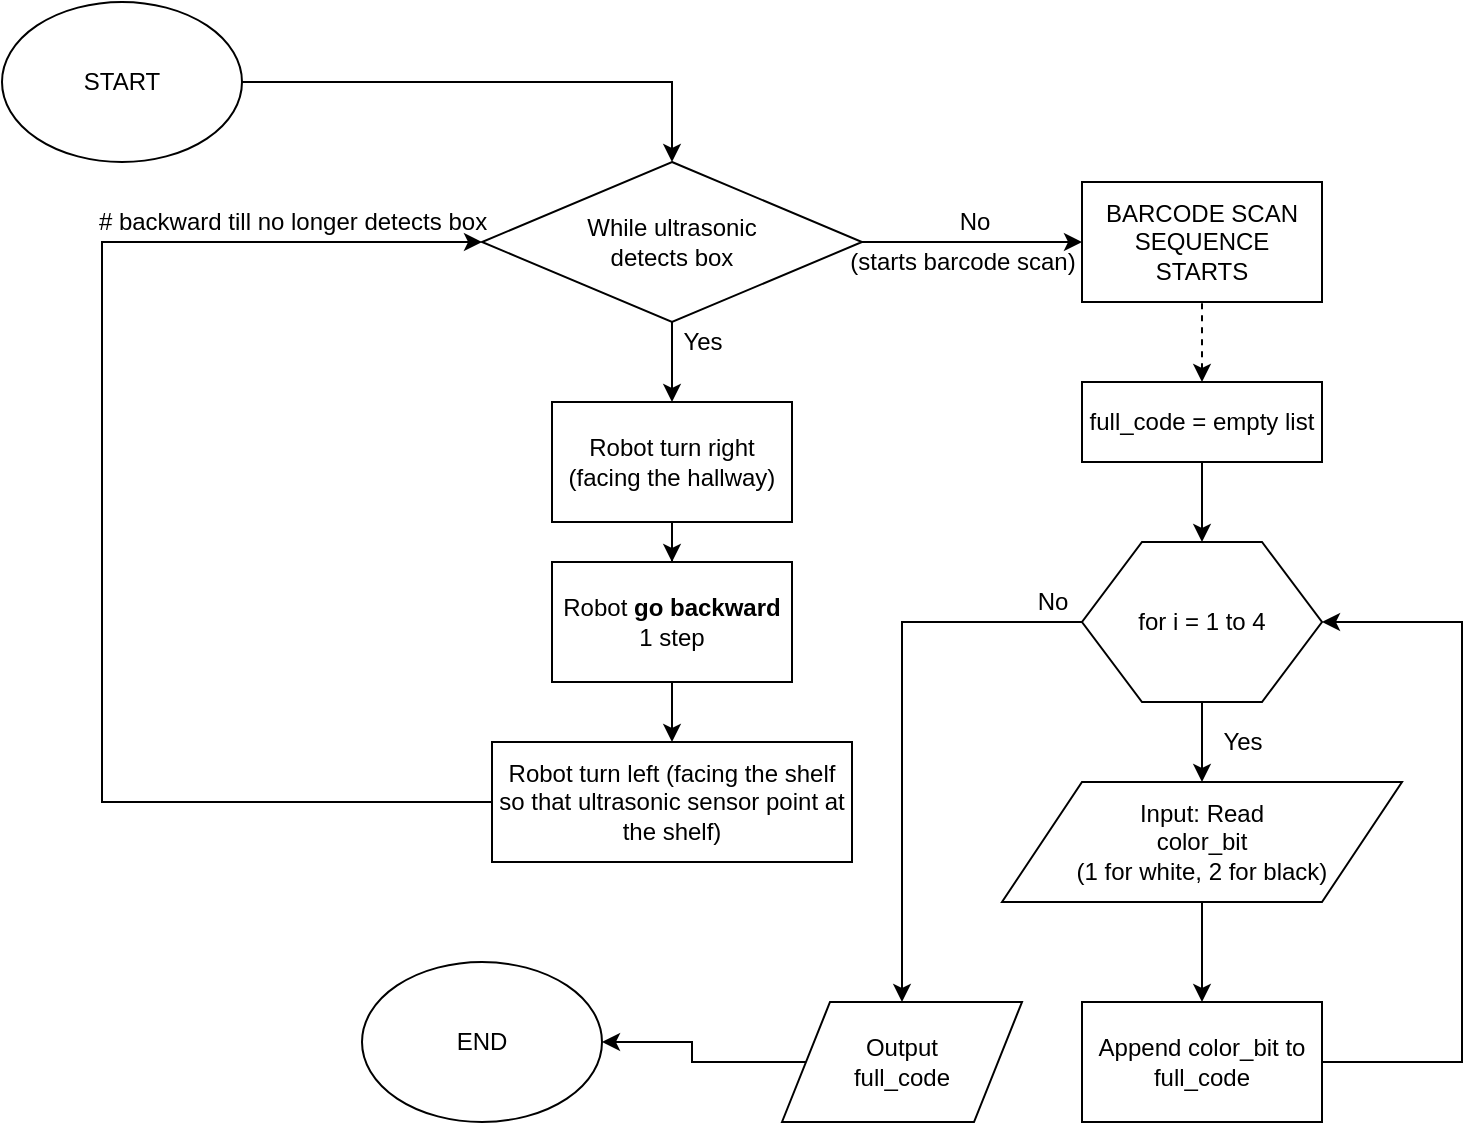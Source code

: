 <mxfile version="13.0.1" type="device"><diagram id="fosZo5NhgZ_G-QD69mSq" name="Page-1"><mxGraphModel dx="788" dy="1530" grid="1" gridSize="10" guides="1" tooltips="1" connect="1" arrows="1" fold="1" page="1" pageScale="1" pageWidth="850" pageHeight="1100" math="0" shadow="0"><root><mxCell id="0"/><mxCell id="1" parent="0"/><mxCell id="wLsk1JEwgN2uIFq_B2Rt-12" value="" style="edgeStyle=orthogonalEdgeStyle;rounded=0;orthogonalLoop=1;jettySize=auto;html=1;entryX=0.5;entryY=0;entryDx=0;entryDy=0;" edge="1" parent="1" source="wLsk1JEwgN2uIFq_B2Rt-1" target="wLsk1JEwgN2uIFq_B2Rt-2"><mxGeometry relative="1" as="geometry"><mxPoint x="280" y="10" as="targetPoint"/></mxGeometry></mxCell><mxCell id="wLsk1JEwgN2uIFq_B2Rt-1" value="START" style="ellipse;whiteSpace=wrap;html=1;" vertex="1" parent="1"><mxGeometry x="60" y="-40" width="120" height="80" as="geometry"/></mxCell><mxCell id="wLsk1JEwgN2uIFq_B2Rt-4" value="" style="edgeStyle=orthogonalEdgeStyle;rounded=0;orthogonalLoop=1;jettySize=auto;html=1;" edge="1" parent="1" source="wLsk1JEwgN2uIFq_B2Rt-2" target="wLsk1JEwgN2uIFq_B2Rt-3"><mxGeometry relative="1" as="geometry"/></mxCell><mxCell id="wLsk1JEwgN2uIFq_B2Rt-17" value="" style="edgeStyle=orthogonalEdgeStyle;rounded=0;orthogonalLoop=1;jettySize=auto;html=1;entryX=0;entryY=0.5;entryDx=0;entryDy=0;" edge="1" parent="1" source="wLsk1JEwgN2uIFq_B2Rt-2" target="wLsk1JEwgN2uIFq_B2Rt-15"><mxGeometry relative="1" as="geometry"><mxPoint x="570" y="80" as="targetPoint"/></mxGeometry></mxCell><mxCell id="wLsk1JEwgN2uIFq_B2Rt-2" value="While ultrasonic&lt;br&gt;detects box" style="rhombus;whiteSpace=wrap;html=1;" vertex="1" parent="1"><mxGeometry x="300" y="40" width="190" height="80" as="geometry"/></mxCell><mxCell id="wLsk1JEwgN2uIFq_B2Rt-7" value="" style="edgeStyle=orthogonalEdgeStyle;rounded=0;orthogonalLoop=1;jettySize=auto;html=1;" edge="1" parent="1" source="wLsk1JEwgN2uIFq_B2Rt-3" target="wLsk1JEwgN2uIFq_B2Rt-6"><mxGeometry relative="1" as="geometry"/></mxCell><mxCell id="wLsk1JEwgN2uIFq_B2Rt-3" value="Robot turn right (facing the hallway)" style="rounded=0;whiteSpace=wrap;html=1;" vertex="1" parent="1"><mxGeometry x="335" y="160" width="120" height="60" as="geometry"/></mxCell><mxCell id="wLsk1JEwgN2uIFq_B2Rt-9" value="" style="edgeStyle=orthogonalEdgeStyle;rounded=0;orthogonalLoop=1;jettySize=auto;html=1;" edge="1" parent="1" source="wLsk1JEwgN2uIFq_B2Rt-6" target="wLsk1JEwgN2uIFq_B2Rt-8"><mxGeometry relative="1" as="geometry"/></mxCell><mxCell id="wLsk1JEwgN2uIFq_B2Rt-6" value="Robot &lt;b&gt;go backward&lt;/b&gt; 1 step" style="rounded=0;whiteSpace=wrap;html=1;" vertex="1" parent="1"><mxGeometry x="335" y="240" width="120" height="60" as="geometry"/></mxCell><mxCell id="wLsk1JEwgN2uIFq_B2Rt-10" style="edgeStyle=orthogonalEdgeStyle;rounded=0;orthogonalLoop=1;jettySize=auto;html=1;exitX=1;exitY=0.5;exitDx=0;exitDy=0;entryX=0;entryY=0.5;entryDx=0;entryDy=0;" edge="1" parent="1" source="wLsk1JEwgN2uIFq_B2Rt-8" target="wLsk1JEwgN2uIFq_B2Rt-2"><mxGeometry relative="1" as="geometry"><mxPoint x="610" y="80" as="targetPoint"/><Array as="points"><mxPoint x="110" y="360"/><mxPoint x="110" y="80"/></Array></mxGeometry></mxCell><mxCell id="wLsk1JEwgN2uIFq_B2Rt-8" value="Robot turn left (facing the shelf so that ultrasonic sensor point at the shelf)" style="rounded=0;whiteSpace=wrap;html=1;" vertex="1" parent="1"><mxGeometry x="305" y="330" width="180" height="60" as="geometry"/></mxCell><mxCell id="wLsk1JEwgN2uIFq_B2Rt-5" value="Yes" style="text;html=1;align=center;verticalAlign=middle;resizable=0;points=[];autosize=1;" vertex="1" parent="1"><mxGeometry x="390" y="120" width="40" height="20" as="geometry"/></mxCell><mxCell id="wLsk1JEwgN2uIFq_B2Rt-14" value="# backward till no longer detects box" style="text;html=1;align=center;verticalAlign=middle;resizable=0;points=[];autosize=1;" vertex="1" parent="1"><mxGeometry x="100" y="60" width="210" height="20" as="geometry"/></mxCell><mxCell id="wLsk1JEwgN2uIFq_B2Rt-15" value="BARCODE SCAN&lt;br&gt;SEQUENCE&lt;br&gt;STARTS" style="rounded=0;whiteSpace=wrap;html=1;" vertex="1" parent="1"><mxGeometry x="600" y="50" width="120" height="60" as="geometry"/></mxCell><mxCell id="wLsk1JEwgN2uIFq_B2Rt-18" value="No" style="text;html=1;align=center;verticalAlign=middle;resizable=0;points=[];autosize=1;" vertex="1" parent="1"><mxGeometry x="531" y="60" width="30" height="20" as="geometry"/></mxCell><mxCell id="wLsk1JEwgN2uIFq_B2Rt-19" value="(starts barcode scan)" style="text;html=1;align=center;verticalAlign=middle;resizable=0;points=[];autosize=1;" vertex="1" parent="1"><mxGeometry x="475" y="80" width="130" height="20" as="geometry"/></mxCell><mxCell id="wLsk1JEwgN2uIFq_B2Rt-20" value="" style="endArrow=none;dashed=1;html=1;entryX=0.5;entryY=1;entryDx=0;entryDy=0;startArrow=classic;startFill=1;exitX=0.5;exitY=0;exitDx=0;exitDy=0;" edge="1" parent="1" source="wLsk1JEwgN2uIFq_B2Rt-22" target="wLsk1JEwgN2uIFq_B2Rt-15"><mxGeometry width="50" height="50" relative="1" as="geometry"><mxPoint x="660" y="240" as="sourcePoint"/><mxPoint x="700" y="190" as="targetPoint"/></mxGeometry></mxCell><mxCell id="wLsk1JEwgN2uIFq_B2Rt-26" value="" style="edgeStyle=orthogonalEdgeStyle;rounded=0;orthogonalLoop=1;jettySize=auto;html=1;startArrow=none;startFill=0;entryX=0.5;entryY=0;entryDx=0;entryDy=0;" edge="1" parent="1" source="wLsk1JEwgN2uIFq_B2Rt-21" target="wLsk1JEwgN2uIFq_B2Rt-28"><mxGeometry relative="1" as="geometry"><mxPoint x="660" y="360" as="targetPoint"/><Array as="points"/></mxGeometry></mxCell><mxCell id="wLsk1JEwgN2uIFq_B2Rt-35" style="edgeStyle=orthogonalEdgeStyle;rounded=0;orthogonalLoop=1;jettySize=auto;html=1;exitX=0;exitY=0.5;exitDx=0;exitDy=0;startArrow=none;startFill=0;entryX=0.5;entryY=0;entryDx=0;entryDy=0;" edge="1" parent="1" source="wLsk1JEwgN2uIFq_B2Rt-21" target="wLsk1JEwgN2uIFq_B2Rt-34"><mxGeometry relative="1" as="geometry"><Array as="points"><mxPoint x="510" y="270"/><mxPoint x="510" y="450"/></Array></mxGeometry></mxCell><mxCell id="wLsk1JEwgN2uIFq_B2Rt-21" value="for i = 1 to 4" style="shape=hexagon;perimeter=hexagonPerimeter2;whiteSpace=wrap;html=1;" vertex="1" parent="1"><mxGeometry x="600" y="230" width="120" height="80" as="geometry"/></mxCell><mxCell id="wLsk1JEwgN2uIFq_B2Rt-24" style="edgeStyle=orthogonalEdgeStyle;rounded=0;orthogonalLoop=1;jettySize=auto;html=1;exitX=0.5;exitY=1;exitDx=0;exitDy=0;entryX=0.5;entryY=0;entryDx=0;entryDy=0;startArrow=none;startFill=0;" edge="1" parent="1" source="wLsk1JEwgN2uIFq_B2Rt-22" target="wLsk1JEwgN2uIFq_B2Rt-21"><mxGeometry relative="1" as="geometry"/></mxCell><mxCell id="wLsk1JEwgN2uIFq_B2Rt-22" value="full_code = empty list" style="rounded=0;whiteSpace=wrap;html=1;" vertex="1" parent="1"><mxGeometry x="600" y="150" width="120" height="40" as="geometry"/></mxCell><mxCell id="wLsk1JEwgN2uIFq_B2Rt-30" value="" style="edgeStyle=orthogonalEdgeStyle;rounded=0;orthogonalLoop=1;jettySize=auto;html=1;startArrow=none;startFill=0;entryX=0.5;entryY=0;entryDx=0;entryDy=0;" edge="1" parent="1" source="wLsk1JEwgN2uIFq_B2Rt-28" target="wLsk1JEwgN2uIFq_B2Rt-31"><mxGeometry relative="1" as="geometry"><mxPoint x="660" y="490" as="targetPoint"/></mxGeometry></mxCell><mxCell id="wLsk1JEwgN2uIFq_B2Rt-28" value="Input: Read&lt;br&gt;color_bit&lt;br&gt;(1 for white, 2 for black)" style="shape=parallelogram;perimeter=parallelogramPerimeter;whiteSpace=wrap;html=1;" vertex="1" parent="1"><mxGeometry x="560" y="350" width="200" height="60" as="geometry"/></mxCell><mxCell id="wLsk1JEwgN2uIFq_B2Rt-32" style="edgeStyle=orthogonalEdgeStyle;rounded=0;orthogonalLoop=1;jettySize=auto;html=1;exitX=1;exitY=0.5;exitDx=0;exitDy=0;startArrow=none;startFill=0;entryX=1;entryY=0.5;entryDx=0;entryDy=0;" edge="1" parent="1" source="wLsk1JEwgN2uIFq_B2Rt-31" target="wLsk1JEwgN2uIFq_B2Rt-21"><mxGeometry relative="1" as="geometry"><mxPoint x="790" y="270" as="targetPoint"/><Array as="points"><mxPoint x="790" y="490"/><mxPoint x="790" y="270"/></Array></mxGeometry></mxCell><mxCell id="wLsk1JEwgN2uIFq_B2Rt-31" value="Append color_bit to&lt;br&gt;full_code" style="rounded=0;whiteSpace=wrap;html=1;" vertex="1" parent="1"><mxGeometry x="600" y="460" width="120" height="60" as="geometry"/></mxCell><mxCell id="wLsk1JEwgN2uIFq_B2Rt-33" value="Yes" style="text;html=1;align=center;verticalAlign=middle;resizable=0;points=[];autosize=1;" vertex="1" parent="1"><mxGeometry x="660" y="320" width="40" height="20" as="geometry"/></mxCell><mxCell id="wLsk1JEwgN2uIFq_B2Rt-39" style="edgeStyle=orthogonalEdgeStyle;rounded=0;orthogonalLoop=1;jettySize=auto;html=1;exitX=0;exitY=0.5;exitDx=0;exitDy=0;entryX=1;entryY=0.5;entryDx=0;entryDy=0;startArrow=none;startFill=0;" edge="1" parent="1" source="wLsk1JEwgN2uIFq_B2Rt-34" target="wLsk1JEwgN2uIFq_B2Rt-38"><mxGeometry relative="1" as="geometry"/></mxCell><mxCell id="wLsk1JEwgN2uIFq_B2Rt-34" value="Output&lt;br&gt;full_code" style="shape=parallelogram;perimeter=parallelogramPerimeter;whiteSpace=wrap;html=1;" vertex="1" parent="1"><mxGeometry x="450" y="460" width="120" height="60" as="geometry"/></mxCell><mxCell id="wLsk1JEwgN2uIFq_B2Rt-37" value="No" style="text;html=1;align=center;verticalAlign=middle;resizable=0;points=[];autosize=1;" vertex="1" parent="1"><mxGeometry x="570" y="250" width="30" height="20" as="geometry"/></mxCell><mxCell id="wLsk1JEwgN2uIFq_B2Rt-38" value="END" style="ellipse;whiteSpace=wrap;html=1;" vertex="1" parent="1"><mxGeometry x="240" y="440" width="120" height="80" as="geometry"/></mxCell></root></mxGraphModel></diagram></mxfile>
